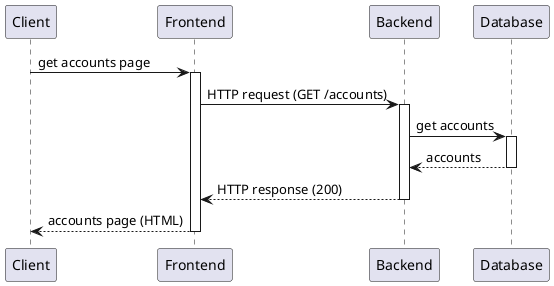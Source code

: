 @startuml create-new-saving-account

Client -> Frontend: get accounts page
activate Frontend
Frontend -> Backend: HTTP request (GET /accounts)
activate Backend
Backend -> Database: get accounts
activate Database
Database --> Backend: accounts
deactivate Database
Backend --> Frontend: HTTP response (200)
deactivate Backend
Frontend --> Client: accounts page (HTML)
deactivate Frontend

@enduml